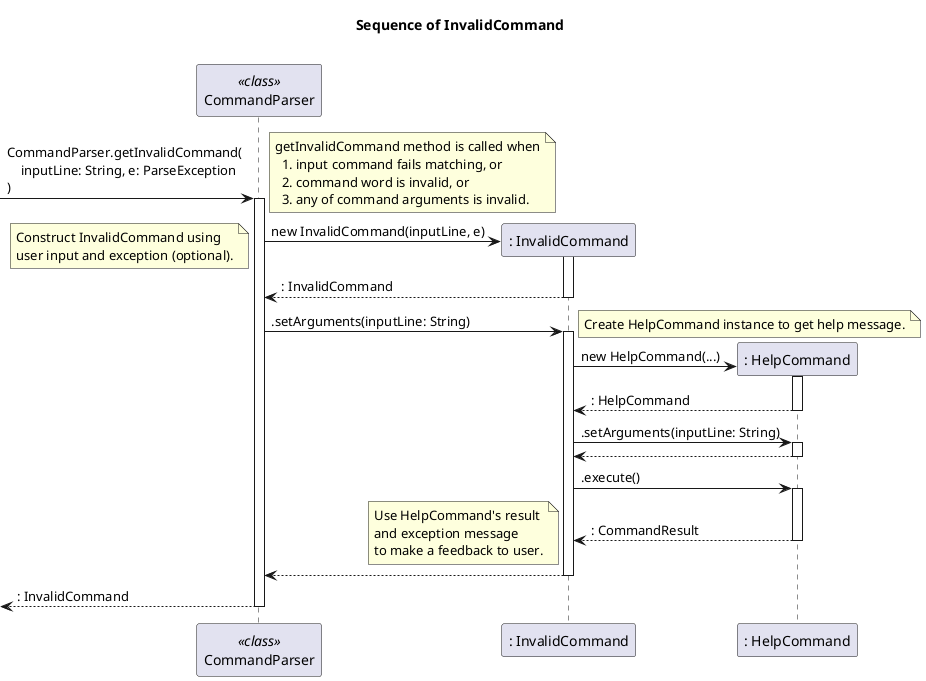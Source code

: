 @startuml

title Sequence of InvalidCommand\n

participant "<i><<class>></i>\nCommandParser" as parser
participant ": InvalidCommand" as invalidCmd
participant ": HelpCommand" as helpCmd

[-> parser ++: CommandParser.getInvalidCommand(\n    inputLine: String, e: ParseException\n)
note left
getInvalidCommand method is called when
  1. input command fails matching, or
  2. command word is invalid, or
  3. any of command arguments is invalid.
end note

create invalidCmd
parser -> invalidCmd ++: new InvalidCommand(inputLine, e)
note left: Construct InvalidCommand using\nuser input and exception (optional).
return : InvalidCommand

parser -> invalidCmd ++: .setArguments(inputLine: String)
note right: Create HelpCommand instance to get help message.

create helpCmd
invalidCmd -> helpCmd ++: new HelpCommand(...)
return : HelpCommand
invalidCmd -> helpCmd ++: .setArguments(inputLine: String)
return
invalidCmd -> helpCmd ++: .execute()
return : CommandResult
note left
Use HelpCommand's result
and exception message
to make a feedback to user.
end note

return

return : InvalidCommand

@enduml